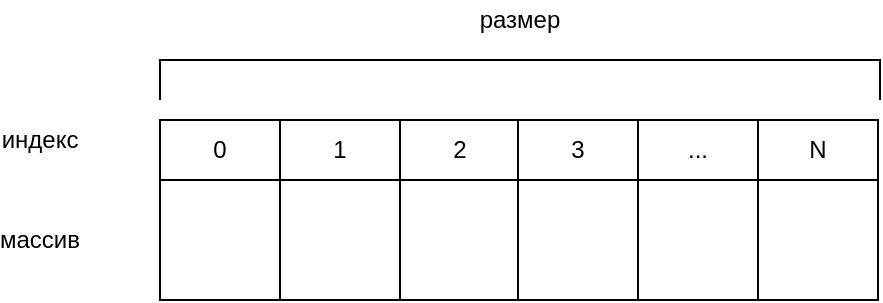 <mxfile version="10.6.7" type="github"><diagram id="CeJdT4jbQuwxBZELDapq" name="Page-1"><mxGraphModel dx="1383" dy="1402" grid="1" gridSize="10" guides="1" tooltips="1" connect="1" arrows="1" fold="1" page="1" pageScale="1" pageWidth="850" pageHeight="1100" math="0" shadow="0"><root><mxCell id="0"/><mxCell id="1" parent="0"/><mxCell id="wPyfWP8JBU7PacAB39pM-1" value="" style="rounded=0;whiteSpace=wrap;html=1;" parent="1" vertex="1"><mxGeometry x="60" y="30" width="60" height="60" as="geometry"/></mxCell><mxCell id="wPyfWP8JBU7PacAB39pM-2" value="" style="rounded=0;whiteSpace=wrap;html=1;" parent="1" vertex="1"><mxGeometry x="120" y="30" width="60" height="60" as="geometry"/></mxCell><mxCell id="wPyfWP8JBU7PacAB39pM-3" value="" style="rounded=0;whiteSpace=wrap;html=1;" parent="1" vertex="1"><mxGeometry x="180" y="30" width="59" height="60" as="geometry"/></mxCell><mxCell id="wPyfWP8JBU7PacAB39pM-4" value="" style="rounded=0;whiteSpace=wrap;html=1;" parent="1" vertex="1"><mxGeometry x="239" y="30" width="60" height="60" as="geometry"/></mxCell><mxCell id="wPyfWP8JBU7PacAB39pM-5" value="" style="rounded=0;whiteSpace=wrap;html=1;" parent="1" vertex="1"><mxGeometry x="299" y="30" width="60" height="60" as="geometry"/></mxCell><mxCell id="wPyfWP8JBU7PacAB39pM-6" value="" style="rounded=0;whiteSpace=wrap;html=1;" parent="1" vertex="1"><mxGeometry x="359" y="30" width="60" height="60" as="geometry"/></mxCell><mxCell id="wPyfWP8JBU7PacAB39pM-7" value="массив" style="text;html=1;strokeColor=none;fillColor=none;align=center;verticalAlign=middle;whiteSpace=wrap;rounded=0;" parent="1" vertex="1"><mxGeometry x="-20" y="50" width="40" height="20" as="geometry"/></mxCell><mxCell id="wPyfWP8JBU7PacAB39pM-8" value="индекс" style="text;html=1;strokeColor=none;fillColor=none;align=center;verticalAlign=middle;whiteSpace=wrap;rounded=0;" parent="1" vertex="1"><mxGeometry x="-20" width="40" height="20" as="geometry"/></mxCell><mxCell id="wPyfWP8JBU7PacAB39pM-9" value="0" style="rounded=0;whiteSpace=wrap;html=1;" parent="1" vertex="1"><mxGeometry x="60" width="60" height="30" as="geometry"/></mxCell><mxCell id="wPyfWP8JBU7PacAB39pM-10" value="1" style="rounded=0;whiteSpace=wrap;html=1;" parent="1" vertex="1"><mxGeometry x="120" width="60" height="30" as="geometry"/></mxCell><mxCell id="wPyfWP8JBU7PacAB39pM-11" value="2" style="rounded=0;whiteSpace=wrap;html=1;" parent="1" vertex="1"><mxGeometry x="180" width="60" height="30" as="geometry"/></mxCell><mxCell id="wPyfWP8JBU7PacAB39pM-12" value="3" style="rounded=0;whiteSpace=wrap;html=1;" parent="1" vertex="1"><mxGeometry x="239" width="60" height="30" as="geometry"/></mxCell><mxCell id="wPyfWP8JBU7PacAB39pM-13" value="..." style="rounded=0;whiteSpace=wrap;html=1;" parent="1" vertex="1"><mxGeometry x="299" width="60" height="30" as="geometry"/></mxCell><mxCell id="wPyfWP8JBU7PacAB39pM-14" value="N" style="rounded=0;whiteSpace=wrap;html=1;" parent="1" vertex="1"><mxGeometry x="359" width="60" height="30" as="geometry"/></mxCell><mxCell id="4Q01D6Vfr3ii5D8fmYdA-1" value="" style="strokeWidth=1;html=1;shape=mxgraph.flowchart.annotation_1;align=right;pointerEvents=1;rotation=90;verticalAlign=middle;horizontal=1;labelPosition=left;verticalLabelPosition=middle;flipV=1;" vertex="1" parent="1"><mxGeometry x="230" y="-200" width="20" height="360" as="geometry"/></mxCell><mxCell id="4Q01D6Vfr3ii5D8fmYdA-2" value="размер" style="text;html=1;strokeColor=none;fillColor=none;align=center;verticalAlign=middle;whiteSpace=wrap;rounded=0;" vertex="1" parent="1"><mxGeometry x="220" y="-60" width="40" height="20" as="geometry"/></mxCell></root></mxGraphModel></diagram></mxfile>
